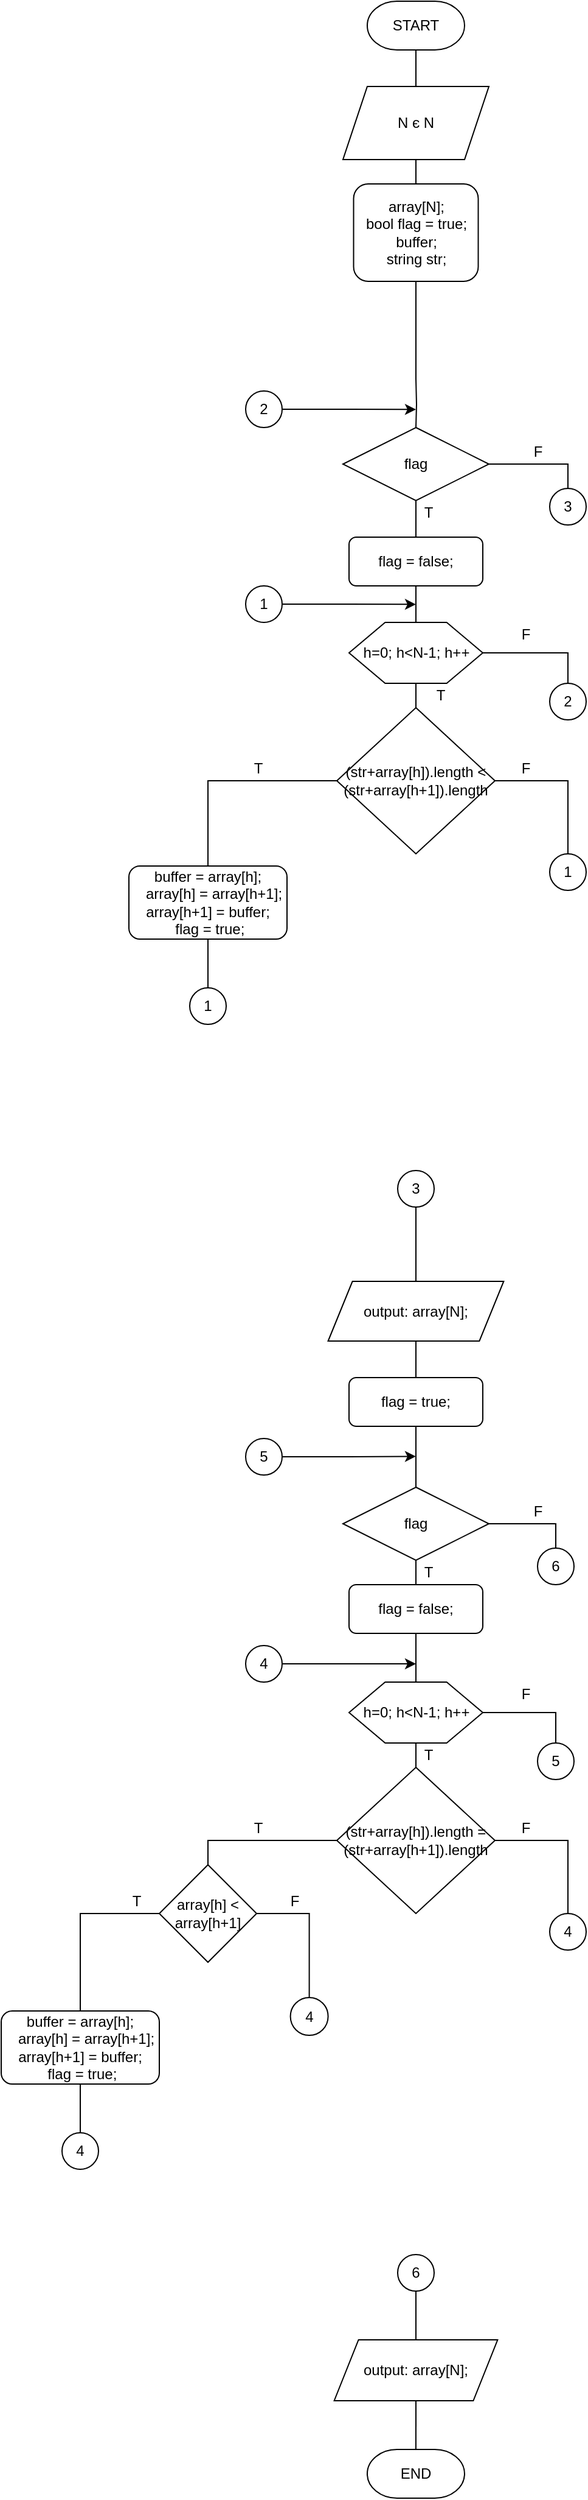 <mxfile version="15.9.1" type="device"><diagram id="QhY_votH_xNP74PLXs3z" name="Страница 1"><mxGraphModel dx="647" dy="392" grid="1" gridSize="10" guides="1" tooltips="1" connect="1" arrows="1" fold="1" page="1" pageScale="1" pageWidth="827" pageHeight="1169" math="0" shadow="0"><root><mxCell id="0"/><mxCell id="1" parent="0"/><mxCell id="PLKhR0mf2f8K40L_YBaQ-2" style="edgeStyle=orthogonalEdgeStyle;rounded=0;orthogonalLoop=1;jettySize=auto;html=1;exitX=0.5;exitY=1;exitDx=0;exitDy=0;exitPerimeter=0;entryX=0.5;entryY=0;entryDx=0;entryDy=0;strokeWidth=1;endArrow=none;endFill=0;" parent="1" source="PLKhR0mf2f8K40L_YBaQ-3" target="PLKhR0mf2f8K40L_YBaQ-5" edge="1"><mxGeometry relative="1" as="geometry"/></mxCell><mxCell id="PLKhR0mf2f8K40L_YBaQ-3" value="START" style="strokeWidth=1;html=1;shape=mxgraph.flowchart.terminator;whiteSpace=wrap;" parent="1" vertex="1"><mxGeometry x="479.99" y="90" width="80" height="40" as="geometry"/></mxCell><mxCell id="PLKhR0mf2f8K40L_YBaQ-4" style="edgeStyle=orthogonalEdgeStyle;rounded=0;orthogonalLoop=1;jettySize=auto;html=1;exitX=0.5;exitY=1;exitDx=0;exitDy=0;entryX=0.5;entryY=0;entryDx=0;entryDy=0;endArrow=none;endFill=0;strokeWidth=1;" parent="1" source="PLKhR0mf2f8K40L_YBaQ-5" target="PLKhR0mf2f8K40L_YBaQ-7" edge="1"><mxGeometry relative="1" as="geometry"/></mxCell><mxCell id="PLKhR0mf2f8K40L_YBaQ-5" value="N є N" style="shape=parallelogram;perimeter=parallelogramPerimeter;whiteSpace=wrap;html=1;fixedSize=1;" parent="1" vertex="1"><mxGeometry x="460" y="160" width="120" height="60" as="geometry"/></mxCell><mxCell id="PLKhR0mf2f8K40L_YBaQ-39" style="edgeStyle=orthogonalEdgeStyle;rounded=0;orthogonalLoop=1;jettySize=auto;html=1;exitX=0.5;exitY=1;exitDx=0;exitDy=0;endArrow=none;endFill=0;" parent="1" source="PLKhR0mf2f8K40L_YBaQ-7" edge="1"><mxGeometry relative="1" as="geometry"><mxPoint x="520" y="400" as="targetPoint"/></mxGeometry></mxCell><mxCell id="PLKhR0mf2f8K40L_YBaQ-7" value="array[N];&lt;br&gt;bool flag = true;&lt;br&gt;buffer;&lt;br&gt;string str;" style="rounded=1;whiteSpace=wrap;html=1;" parent="1" vertex="1"><mxGeometry x="468.75" y="240" width="102.5" height="80" as="geometry"/></mxCell><mxCell id="PLKhR0mf2f8K40L_YBaQ-40" style="edgeStyle=orthogonalEdgeStyle;rounded=0;orthogonalLoop=1;jettySize=auto;html=1;exitX=0.5;exitY=1;exitDx=0;exitDy=0;entryX=0.5;entryY=0;entryDx=0;entryDy=0;endArrow=none;endFill=0;" parent="1" target="PLKhR0mf2f8K40L_YBaQ-28" edge="1"><mxGeometry relative="1" as="geometry"><mxPoint x="520" y="400" as="sourcePoint"/></mxGeometry></mxCell><mxCell id="PLKhR0mf2f8K40L_YBaQ-31" style="edgeStyle=orthogonalEdgeStyle;rounded=0;orthogonalLoop=1;jettySize=auto;html=1;exitX=1;exitY=0.5;exitDx=0;exitDy=0;entryX=0.5;entryY=0;entryDx=0;entryDy=0;endArrow=none;endFill=0;" parent="1" source="PLKhR0mf2f8K40L_YBaQ-28" target="PLKhR0mf2f8K40L_YBaQ-30" edge="1"><mxGeometry relative="1" as="geometry"/></mxCell><mxCell id="PLKhR0mf2f8K40L_YBaQ-34" style="edgeStyle=orthogonalEdgeStyle;rounded=0;orthogonalLoop=1;jettySize=auto;html=1;exitX=0.5;exitY=1;exitDx=0;exitDy=0;entryX=0.5;entryY=0;entryDx=0;entryDy=0;endArrow=none;endFill=0;" parent="1" source="PLKhR0mf2f8K40L_YBaQ-28" target="PLKhR0mf2f8K40L_YBaQ-33" edge="1"><mxGeometry relative="1" as="geometry"/></mxCell><mxCell id="PLKhR0mf2f8K40L_YBaQ-28" value="flag" style="rhombus;whiteSpace=wrap;html=1;" parent="1" vertex="1"><mxGeometry x="460" y="440" width="120" height="60" as="geometry"/></mxCell><mxCell id="PLKhR0mf2f8K40L_YBaQ-30" value="3" style="ellipse;whiteSpace=wrap;html=1;aspect=fixed;" parent="1" vertex="1"><mxGeometry x="630" y="490" width="30" height="30" as="geometry"/></mxCell><mxCell id="PLKhR0mf2f8K40L_YBaQ-32" value="F" style="text;html=1;align=center;verticalAlign=middle;resizable=0;points=[];autosize=1;strokeColor=none;fillColor=none;" parent="1" vertex="1"><mxGeometry x="610" y="450" width="20" height="20" as="geometry"/></mxCell><mxCell id="PLKhR0mf2f8K40L_YBaQ-36" style="edgeStyle=orthogonalEdgeStyle;rounded=0;orthogonalLoop=1;jettySize=auto;html=1;exitX=0.5;exitY=1;exitDx=0;exitDy=0;entryX=0.5;entryY=0;entryDx=0;entryDy=0;endArrow=none;endFill=0;" parent="1" source="PLKhR0mf2f8K40L_YBaQ-33" target="PLKhR0mf2f8K40L_YBaQ-35" edge="1"><mxGeometry relative="1" as="geometry"/></mxCell><mxCell id="PLKhR0mf2f8K40L_YBaQ-33" value="flag = false;" style="rounded=1;whiteSpace=wrap;html=1;" parent="1" vertex="1"><mxGeometry x="465" y="530" width="110" height="40" as="geometry"/></mxCell><mxCell id="PLKhR0mf2f8K40L_YBaQ-38" style="edgeStyle=orthogonalEdgeStyle;rounded=0;orthogonalLoop=1;jettySize=auto;html=1;exitX=0.5;exitY=1;exitDx=0;exitDy=0;entryX=0.5;entryY=0;entryDx=0;entryDy=0;endArrow=none;endFill=0;" parent="1" source="PLKhR0mf2f8K40L_YBaQ-35" target="PLKhR0mf2f8K40L_YBaQ-37" edge="1"><mxGeometry relative="1" as="geometry"/></mxCell><mxCell id="PLKhR0mf2f8K40L_YBaQ-59" style="edgeStyle=orthogonalEdgeStyle;rounded=0;orthogonalLoop=1;jettySize=auto;html=1;exitX=1;exitY=0.5;exitDx=0;exitDy=0;entryX=0.5;entryY=0;entryDx=0;entryDy=0;endArrow=none;endFill=0;" parent="1" source="PLKhR0mf2f8K40L_YBaQ-35" target="PLKhR0mf2f8K40L_YBaQ-53" edge="1"><mxGeometry relative="1" as="geometry"/></mxCell><mxCell id="PLKhR0mf2f8K40L_YBaQ-35" value="h=0; h&amp;lt;N-1; h++" style="verticalLabelPosition=middle;verticalAlign=middle;html=1;shape=hexagon;perimeter=hexagonPerimeter2;arcSize=6;size=0.27;labelPosition=center;align=center;" parent="1" vertex="1"><mxGeometry x="465" y="600" width="110" height="50" as="geometry"/></mxCell><mxCell id="PLKhR0mf2f8K40L_YBaQ-47" style="edgeStyle=orthogonalEdgeStyle;rounded=0;orthogonalLoop=1;jettySize=auto;html=1;exitX=0;exitY=0.5;exitDx=0;exitDy=0;entryX=0.5;entryY=0;entryDx=0;entryDy=0;endArrow=none;endFill=0;" parent="1" source="PLKhR0mf2f8K40L_YBaQ-37" target="PLKhR0mf2f8K40L_YBaQ-46" edge="1"><mxGeometry relative="1" as="geometry"/></mxCell><mxCell id="PLKhR0mf2f8K40L_YBaQ-55" style="edgeStyle=orthogonalEdgeStyle;rounded=0;orthogonalLoop=1;jettySize=auto;html=1;exitX=1;exitY=0.5;exitDx=0;exitDy=0;entryX=0.5;entryY=0;entryDx=0;entryDy=0;endArrow=none;endFill=0;" parent="1" source="PLKhR0mf2f8K40L_YBaQ-37" target="PLKhR0mf2f8K40L_YBaQ-51" edge="1"><mxGeometry relative="1" as="geometry"/></mxCell><mxCell id="PLKhR0mf2f8K40L_YBaQ-37" value="(str+array[h]).length &amp;lt; (str+array[h+1]).length" style="rhombus;whiteSpace=wrap;html=1;" parent="1" vertex="1"><mxGeometry x="455" y="670" width="130" height="120" as="geometry"/></mxCell><mxCell id="PLKhR0mf2f8K40L_YBaQ-57" style="edgeStyle=orthogonalEdgeStyle;rounded=0;orthogonalLoop=1;jettySize=auto;html=1;exitX=0.5;exitY=1;exitDx=0;exitDy=0;entryX=0.5;entryY=0;entryDx=0;entryDy=0;endArrow=none;endFill=0;" parent="1" source="PLKhR0mf2f8K40L_YBaQ-46" target="PLKhR0mf2f8K40L_YBaQ-50" edge="1"><mxGeometry relative="1" as="geometry"/></mxCell><mxCell id="PLKhR0mf2f8K40L_YBaQ-46" value="&lt;div&gt;buffer = array[h];&lt;/div&gt;&lt;div&gt;&amp;nbsp; &amp;nbsp;array[h] = array[h+1];&lt;/div&gt;&lt;div&gt;array[h+1] = buffer;&lt;/div&gt;&lt;div&gt;&amp;nbsp;flag = true;&lt;/div&gt;" style="rounded=1;whiteSpace=wrap;html=1;" parent="1" vertex="1"><mxGeometry x="284" y="800" width="130" height="60" as="geometry"/></mxCell><mxCell id="PLKhR0mf2f8K40L_YBaQ-48" value="T" style="text;html=1;align=center;verticalAlign=middle;resizable=0;points=[];autosize=1;strokeColor=none;fillColor=none;" parent="1" vertex="1"><mxGeometry x="380" y="710" width="20" height="20" as="geometry"/></mxCell><mxCell id="jtIn2jFfWimcpdjLG1Qa-1" style="edgeStyle=orthogonalEdgeStyle;rounded=0;orthogonalLoop=1;jettySize=auto;html=1;exitX=1;exitY=0.5;exitDx=0;exitDy=0;endArrow=classic;endFill=1;" edge="1" parent="1" source="PLKhR0mf2f8K40L_YBaQ-49"><mxGeometry relative="1" as="geometry"><mxPoint x="520" y="585.2" as="targetPoint"/></mxGeometry></mxCell><mxCell id="PLKhR0mf2f8K40L_YBaQ-49" value="1" style="ellipse;whiteSpace=wrap;html=1;aspect=fixed;" parent="1" vertex="1"><mxGeometry x="380" y="570" width="30" height="30" as="geometry"/></mxCell><mxCell id="PLKhR0mf2f8K40L_YBaQ-50" value="1" style="ellipse;whiteSpace=wrap;html=1;aspect=fixed;" parent="1" vertex="1"><mxGeometry x="334" y="900" width="30" height="30" as="geometry"/></mxCell><mxCell id="PLKhR0mf2f8K40L_YBaQ-51" value="1" style="ellipse;whiteSpace=wrap;html=1;aspect=fixed;" parent="1" vertex="1"><mxGeometry x="630" y="790" width="30" height="30" as="geometry"/></mxCell><mxCell id="jtIn2jFfWimcpdjLG1Qa-2" style="edgeStyle=orthogonalEdgeStyle;rounded=0;orthogonalLoop=1;jettySize=auto;html=1;exitX=1;exitY=0.5;exitDx=0;exitDy=0;endArrow=classic;endFill=1;" edge="1" parent="1" source="PLKhR0mf2f8K40L_YBaQ-52"><mxGeometry relative="1" as="geometry"><mxPoint x="520" y="425.125" as="targetPoint"/></mxGeometry></mxCell><mxCell id="PLKhR0mf2f8K40L_YBaQ-52" value="2" style="ellipse;whiteSpace=wrap;html=1;aspect=fixed;" parent="1" vertex="1"><mxGeometry x="380" y="410" width="30" height="30" as="geometry"/></mxCell><mxCell id="PLKhR0mf2f8K40L_YBaQ-53" value="2" style="ellipse;whiteSpace=wrap;html=1;aspect=fixed;" parent="1" vertex="1"><mxGeometry x="630" y="650" width="30" height="30" as="geometry"/></mxCell><mxCell id="PLKhR0mf2f8K40L_YBaQ-56" value="F" style="text;html=1;align=center;verticalAlign=middle;resizable=0;points=[];autosize=1;strokeColor=none;fillColor=none;" parent="1" vertex="1"><mxGeometry x="600" y="710" width="20" height="20" as="geometry"/></mxCell><mxCell id="PLKhR0mf2f8K40L_YBaQ-64" style="edgeStyle=orthogonalEdgeStyle;rounded=0;orthogonalLoop=1;jettySize=auto;html=1;exitX=0.5;exitY=1;exitDx=0;exitDy=0;entryX=0.5;entryY=0;entryDx=0;entryDy=0;endArrow=none;endFill=0;" parent="1" source="PLKhR0mf2f8K40L_YBaQ-60" edge="1"><mxGeometry relative="1" as="geometry"><mxPoint x="520" y="1110.0" as="targetPoint"/></mxGeometry></mxCell><mxCell id="PLKhR0mf2f8K40L_YBaQ-60" value="3" style="ellipse;whiteSpace=wrap;html=1;aspect=fixed;" parent="1" vertex="1"><mxGeometry x="505" y="1050" width="30" height="30" as="geometry"/></mxCell><mxCell id="PLKhR0mf2f8K40L_YBaQ-61" value="F" style="text;html=1;align=center;verticalAlign=middle;resizable=0;points=[];autosize=1;strokeColor=none;fillColor=none;" parent="1" vertex="1"><mxGeometry x="600" y="600" width="20" height="20" as="geometry"/></mxCell><mxCell id="PLKhR0mf2f8K40L_YBaQ-65" style="edgeStyle=orthogonalEdgeStyle;rounded=0;orthogonalLoop=1;jettySize=auto;html=1;exitX=0.5;exitY=1;exitDx=0;exitDy=0;entryX=0.5;entryY=0;entryDx=0;entryDy=0;endArrow=none;endFill=0;" parent="1" target="PLKhR0mf2f8K40L_YBaQ-63" edge="1"><mxGeometry relative="1" as="geometry"><mxPoint x="520" y="1110.0" as="sourcePoint"/></mxGeometry></mxCell><mxCell id="PLKhR0mf2f8K40L_YBaQ-67" style="edgeStyle=orthogonalEdgeStyle;rounded=0;orthogonalLoop=1;jettySize=auto;html=1;exitX=0.5;exitY=1;exitDx=0;exitDy=0;entryX=0.5;entryY=0;entryDx=0;entryDy=0;endArrow=none;endFill=0;" parent="1" source="PLKhR0mf2f8K40L_YBaQ-63" target="PLKhR0mf2f8K40L_YBaQ-66" edge="1"><mxGeometry relative="1" as="geometry"/></mxCell><mxCell id="PLKhR0mf2f8K40L_YBaQ-63" value="output: array[N];" style="shape=parallelogram;perimeter=parallelogramPerimeter;whiteSpace=wrap;html=1;fixedSize=1;" parent="1" vertex="1"><mxGeometry x="447.8" y="1141" width="144.38" height="49" as="geometry"/></mxCell><mxCell id="PLKhR0mf2f8K40L_YBaQ-66" value="flag = true;" style="rounded=1;whiteSpace=wrap;html=1;" parent="1" vertex="1"><mxGeometry x="464.99" y="1220" width="110" height="40" as="geometry"/></mxCell><mxCell id="PLKhR0mf2f8K40L_YBaQ-68" style="edgeStyle=orthogonalEdgeStyle;rounded=0;orthogonalLoop=1;jettySize=auto;html=1;exitX=0.5;exitY=1;exitDx=0;exitDy=0;entryX=0.5;entryY=0;entryDx=0;entryDy=0;endArrow=none;endFill=0;" parent="1" source="PLKhR0mf2f8K40L_YBaQ-66" target="PLKhR0mf2f8K40L_YBaQ-71" edge="1"><mxGeometry relative="1" as="geometry"><mxPoint x="520" y="1270" as="sourcePoint"/></mxGeometry></mxCell><mxCell id="PLKhR0mf2f8K40L_YBaQ-69" style="edgeStyle=orthogonalEdgeStyle;rounded=0;orthogonalLoop=1;jettySize=auto;html=1;exitX=1;exitY=0.5;exitDx=0;exitDy=0;entryX=0.5;entryY=0;entryDx=0;entryDy=0;endArrow=none;endFill=0;" parent="1" source="PLKhR0mf2f8K40L_YBaQ-71" target="PLKhR0mf2f8K40L_YBaQ-72" edge="1"><mxGeometry relative="1" as="geometry"/></mxCell><mxCell id="PLKhR0mf2f8K40L_YBaQ-70" style="edgeStyle=orthogonalEdgeStyle;rounded=0;orthogonalLoop=1;jettySize=auto;html=1;exitX=0.5;exitY=1;exitDx=0;exitDy=0;entryX=0.5;entryY=0;entryDx=0;entryDy=0;endArrow=none;endFill=0;" parent="1" source="PLKhR0mf2f8K40L_YBaQ-71" target="PLKhR0mf2f8K40L_YBaQ-75" edge="1"><mxGeometry relative="1" as="geometry"/></mxCell><mxCell id="PLKhR0mf2f8K40L_YBaQ-71" value="flag" style="rhombus;whiteSpace=wrap;html=1;" parent="1" vertex="1"><mxGeometry x="460" y="1310" width="120" height="60" as="geometry"/></mxCell><mxCell id="PLKhR0mf2f8K40L_YBaQ-72" value="6" style="ellipse;whiteSpace=wrap;html=1;aspect=fixed;" parent="1" vertex="1"><mxGeometry x="620" y="1360" width="30" height="30" as="geometry"/></mxCell><mxCell id="PLKhR0mf2f8K40L_YBaQ-73" value="F" style="text;html=1;align=center;verticalAlign=middle;resizable=0;points=[];autosize=1;strokeColor=none;fillColor=none;" parent="1" vertex="1"><mxGeometry x="610" y="1320" width="20" height="20" as="geometry"/></mxCell><mxCell id="PLKhR0mf2f8K40L_YBaQ-74" style="edgeStyle=orthogonalEdgeStyle;rounded=0;orthogonalLoop=1;jettySize=auto;html=1;exitX=0.5;exitY=1;exitDx=0;exitDy=0;entryX=0.5;entryY=0;entryDx=0;entryDy=0;endArrow=none;endFill=0;" parent="1" source="PLKhR0mf2f8K40L_YBaQ-75" target="PLKhR0mf2f8K40L_YBaQ-78" edge="1"><mxGeometry relative="1" as="geometry"/></mxCell><mxCell id="PLKhR0mf2f8K40L_YBaQ-75" value="flag = false;" style="rounded=1;whiteSpace=wrap;html=1;" parent="1" vertex="1"><mxGeometry x="465" y="1390" width="110" height="40" as="geometry"/></mxCell><mxCell id="PLKhR0mf2f8K40L_YBaQ-76" style="edgeStyle=orthogonalEdgeStyle;rounded=0;orthogonalLoop=1;jettySize=auto;html=1;exitX=0.5;exitY=1;exitDx=0;exitDy=0;entryX=0.5;entryY=0;entryDx=0;entryDy=0;endArrow=none;endFill=0;" parent="1" source="PLKhR0mf2f8K40L_YBaQ-78" target="PLKhR0mf2f8K40L_YBaQ-81" edge="1"><mxGeometry relative="1" as="geometry"/></mxCell><mxCell id="PLKhR0mf2f8K40L_YBaQ-77" style="edgeStyle=orthogonalEdgeStyle;rounded=0;orthogonalLoop=1;jettySize=auto;html=1;exitX=1;exitY=0.5;exitDx=0;exitDy=0;entryX=0.5;entryY=0;entryDx=0;entryDy=0;endArrow=none;endFill=0;" parent="1" source="PLKhR0mf2f8K40L_YBaQ-78" target="PLKhR0mf2f8K40L_YBaQ-91" edge="1"><mxGeometry relative="1" as="geometry"/></mxCell><mxCell id="PLKhR0mf2f8K40L_YBaQ-78" value="h=0; h&amp;lt;N-1; h++" style="verticalLabelPosition=middle;verticalAlign=middle;html=1;shape=hexagon;perimeter=hexagonPerimeter2;arcSize=6;size=0.27;labelPosition=center;align=center;" parent="1" vertex="1"><mxGeometry x="465" y="1470" width="110" height="50" as="geometry"/></mxCell><mxCell id="PLKhR0mf2f8K40L_YBaQ-80" style="edgeStyle=orthogonalEdgeStyle;rounded=0;orthogonalLoop=1;jettySize=auto;html=1;exitX=1;exitY=0.5;exitDx=0;exitDy=0;entryX=0.5;entryY=0;entryDx=0;entryDy=0;endArrow=none;endFill=0;" parent="1" source="PLKhR0mf2f8K40L_YBaQ-81" target="PLKhR0mf2f8K40L_YBaQ-88" edge="1"><mxGeometry relative="1" as="geometry"/></mxCell><mxCell id="PLKhR0mf2f8K40L_YBaQ-95" style="edgeStyle=orthogonalEdgeStyle;rounded=0;orthogonalLoop=1;jettySize=auto;html=1;exitX=0;exitY=0.5;exitDx=0;exitDy=0;entryX=0.5;entryY=0;entryDx=0;entryDy=0;endArrow=none;endFill=0;" parent="1" source="PLKhR0mf2f8K40L_YBaQ-81" target="PLKhR0mf2f8K40L_YBaQ-94" edge="1"><mxGeometry relative="1" as="geometry"/></mxCell><mxCell id="PLKhR0mf2f8K40L_YBaQ-81" value="(str+array[h]).length = (str+array[h+1]).length" style="rhombus;whiteSpace=wrap;html=1;" parent="1" vertex="1"><mxGeometry x="455" y="1540" width="130" height="120" as="geometry"/></mxCell><mxCell id="PLKhR0mf2f8K40L_YBaQ-82" style="edgeStyle=orthogonalEdgeStyle;rounded=0;orthogonalLoop=1;jettySize=auto;html=1;exitX=0.5;exitY=1;exitDx=0;exitDy=0;entryX=0.5;entryY=0;entryDx=0;entryDy=0;endArrow=none;endFill=0;" parent="1" source="PLKhR0mf2f8K40L_YBaQ-83" target="PLKhR0mf2f8K40L_YBaQ-87" edge="1"><mxGeometry relative="1" as="geometry"/></mxCell><mxCell id="PLKhR0mf2f8K40L_YBaQ-83" value="&lt;div&gt;buffer = array[h];&lt;/div&gt;&lt;div&gt;&amp;nbsp; &amp;nbsp;array[h] = array[h+1];&lt;/div&gt;&lt;div&gt;array[h+1] = buffer;&lt;/div&gt;&lt;div&gt;&amp;nbsp;flag = true;&lt;/div&gt;" style="rounded=1;whiteSpace=wrap;html=1;" parent="1" vertex="1"><mxGeometry x="179" y="1740" width="130" height="60" as="geometry"/></mxCell><mxCell id="PLKhR0mf2f8K40L_YBaQ-84" value="T" style="text;html=1;align=center;verticalAlign=middle;resizable=0;points=[];autosize=1;strokeColor=none;fillColor=none;" parent="1" vertex="1"><mxGeometry x="380" y="1580" width="20" height="20" as="geometry"/></mxCell><mxCell id="jtIn2jFfWimcpdjLG1Qa-6" style="edgeStyle=orthogonalEdgeStyle;rounded=0;orthogonalLoop=1;jettySize=auto;html=1;exitX=1;exitY=0.5;exitDx=0;exitDy=0;endArrow=classic;endFill=1;" edge="1" parent="1" source="PLKhR0mf2f8K40L_YBaQ-86"><mxGeometry relative="1" as="geometry"><mxPoint x="520" y="1455.032" as="targetPoint"/></mxGeometry></mxCell><mxCell id="PLKhR0mf2f8K40L_YBaQ-86" value="4" style="ellipse;whiteSpace=wrap;html=1;aspect=fixed;" parent="1" vertex="1"><mxGeometry x="380" y="1440" width="30" height="30" as="geometry"/></mxCell><mxCell id="PLKhR0mf2f8K40L_YBaQ-87" value="4" style="ellipse;whiteSpace=wrap;html=1;aspect=fixed;" parent="1" vertex="1"><mxGeometry x="229" y="1840" width="30" height="30" as="geometry"/></mxCell><mxCell id="PLKhR0mf2f8K40L_YBaQ-88" value="4" style="ellipse;whiteSpace=wrap;html=1;aspect=fixed;" parent="1" vertex="1"><mxGeometry x="630" y="1660" width="30" height="30" as="geometry"/></mxCell><mxCell id="jtIn2jFfWimcpdjLG1Qa-4" style="edgeStyle=orthogonalEdgeStyle;rounded=0;orthogonalLoop=1;jettySize=auto;html=1;exitX=1;exitY=0.5;exitDx=0;exitDy=0;endArrow=classic;endFill=1;" edge="1" parent="1" source="PLKhR0mf2f8K40L_YBaQ-90"><mxGeometry relative="1" as="geometry"><mxPoint x="520" y="1284.71" as="targetPoint"/></mxGeometry></mxCell><mxCell id="PLKhR0mf2f8K40L_YBaQ-90" value="5" style="ellipse;whiteSpace=wrap;html=1;aspect=fixed;" parent="1" vertex="1"><mxGeometry x="380" y="1270" width="30" height="30" as="geometry"/></mxCell><mxCell id="PLKhR0mf2f8K40L_YBaQ-91" value="5" style="ellipse;whiteSpace=wrap;html=1;aspect=fixed;" parent="1" vertex="1"><mxGeometry x="620" y="1520" width="30" height="30" as="geometry"/></mxCell><mxCell id="PLKhR0mf2f8K40L_YBaQ-92" value="F" style="text;html=1;align=center;verticalAlign=middle;resizable=0;points=[];autosize=1;strokeColor=none;fillColor=none;" parent="1" vertex="1"><mxGeometry x="600" y="1580" width="20" height="20" as="geometry"/></mxCell><mxCell id="PLKhR0mf2f8K40L_YBaQ-93" value="F" style="text;html=1;align=center;verticalAlign=middle;resizable=0;points=[];autosize=1;strokeColor=none;fillColor=none;" parent="1" vertex="1"><mxGeometry x="600" y="1470" width="20" height="20" as="geometry"/></mxCell><mxCell id="PLKhR0mf2f8K40L_YBaQ-96" style="edgeStyle=orthogonalEdgeStyle;rounded=0;orthogonalLoop=1;jettySize=auto;html=1;exitX=0;exitY=0.5;exitDx=0;exitDy=0;entryX=0.5;entryY=0;entryDx=0;entryDy=0;endArrow=none;endFill=0;" parent="1" source="PLKhR0mf2f8K40L_YBaQ-94" target="PLKhR0mf2f8K40L_YBaQ-83" edge="1"><mxGeometry relative="1" as="geometry"/></mxCell><mxCell id="PLKhR0mf2f8K40L_YBaQ-98" style="edgeStyle=orthogonalEdgeStyle;rounded=0;orthogonalLoop=1;jettySize=auto;html=1;exitX=1;exitY=0.5;exitDx=0;exitDy=0;entryX=0.5;entryY=0;entryDx=0;entryDy=0;endArrow=none;endFill=0;" parent="1" source="PLKhR0mf2f8K40L_YBaQ-94" target="PLKhR0mf2f8K40L_YBaQ-97" edge="1"><mxGeometry relative="1" as="geometry"/></mxCell><mxCell id="PLKhR0mf2f8K40L_YBaQ-94" value="array[h] &amp;lt; array[h+1]" style="rhombus;whiteSpace=wrap;html=1;" parent="1" vertex="1"><mxGeometry x="309" y="1620" width="80" height="80" as="geometry"/></mxCell><mxCell id="PLKhR0mf2f8K40L_YBaQ-97" value="4" style="ellipse;whiteSpace=wrap;html=1;aspect=fixed;" parent="1" vertex="1"><mxGeometry x="416.8" y="1729" width="31" height="31" as="geometry"/></mxCell><mxCell id="PLKhR0mf2f8K40L_YBaQ-99" value="F" style="text;html=1;align=center;verticalAlign=middle;resizable=0;points=[];autosize=1;strokeColor=none;fillColor=none;" parent="1" vertex="1"><mxGeometry x="410" y="1640" width="20" height="20" as="geometry"/></mxCell><mxCell id="PLKhR0mf2f8K40L_YBaQ-100" value="T" style="text;html=1;align=center;verticalAlign=middle;resizable=0;points=[];autosize=1;strokeColor=none;fillColor=none;" parent="1" vertex="1"><mxGeometry x="280" y="1640" width="20" height="20" as="geometry"/></mxCell><mxCell id="PLKhR0mf2f8K40L_YBaQ-103" style="edgeStyle=orthogonalEdgeStyle;rounded=0;orthogonalLoop=1;jettySize=auto;html=1;exitX=0.5;exitY=1;exitDx=0;exitDy=0;entryX=0.5;entryY=0;entryDx=0;entryDy=0;endArrow=none;endFill=0;" parent="1" source="PLKhR0mf2f8K40L_YBaQ-101" target="PLKhR0mf2f8K40L_YBaQ-102" edge="1"><mxGeometry relative="1" as="geometry"/></mxCell><mxCell id="PLKhR0mf2f8K40L_YBaQ-101" value="6" style="ellipse;whiteSpace=wrap;html=1;aspect=fixed;" parent="1" vertex="1"><mxGeometry x="504.99" y="1940" width="30" height="30" as="geometry"/></mxCell><mxCell id="HoDRuHC8H8iH73OsPNY_-2" style="edgeStyle=orthogonalEdgeStyle;rounded=0;orthogonalLoop=1;jettySize=auto;html=1;exitX=0.5;exitY=1;exitDx=0;exitDy=0;entryX=0.5;entryY=0;entryDx=0;entryDy=0;entryPerimeter=0;endArrow=none;endFill=0;" parent="1" source="PLKhR0mf2f8K40L_YBaQ-102" target="HoDRuHC8H8iH73OsPNY_-1" edge="1"><mxGeometry relative="1" as="geometry"/></mxCell><mxCell id="PLKhR0mf2f8K40L_YBaQ-102" value="output: array[N];" style="shape=parallelogram;perimeter=parallelogramPerimeter;whiteSpace=wrap;html=1;fixedSize=1;" parent="1" vertex="1"><mxGeometry x="452.8" y="2010" width="134.38" height="50" as="geometry"/></mxCell><mxCell id="HoDRuHC8H8iH73OsPNY_-1" value="END" style="strokeWidth=1;html=1;shape=mxgraph.flowchart.terminator;whiteSpace=wrap;" parent="1" vertex="1"><mxGeometry x="479.98" y="2100" width="80.01" height="40" as="geometry"/></mxCell><mxCell id="jtIn2jFfWimcpdjLG1Qa-3" value="T" style="text;html=1;align=center;verticalAlign=middle;resizable=0;points=[];autosize=1;strokeColor=none;fillColor=none;" vertex="1" parent="1"><mxGeometry x="520" y="500" width="20" height="20" as="geometry"/></mxCell><mxCell id="jtIn2jFfWimcpdjLG1Qa-5" value="T" style="text;html=1;align=center;verticalAlign=middle;resizable=0;points=[];autosize=1;strokeColor=none;fillColor=none;" vertex="1" parent="1"><mxGeometry x="520" y="1370" width="20" height="20" as="geometry"/></mxCell><mxCell id="jtIn2jFfWimcpdjLG1Qa-7" value="T" style="text;html=1;align=center;verticalAlign=middle;resizable=0;points=[];autosize=1;strokeColor=none;fillColor=none;" vertex="1" parent="1"><mxGeometry x="520" y="1520" width="20" height="20" as="geometry"/></mxCell><mxCell id="jtIn2jFfWimcpdjLG1Qa-8" value="T" style="text;html=1;align=center;verticalAlign=middle;resizable=0;points=[];autosize=1;strokeColor=none;fillColor=none;" vertex="1" parent="1"><mxGeometry x="530" y="650" width="20" height="20" as="geometry"/></mxCell></root></mxGraphModel></diagram></mxfile>